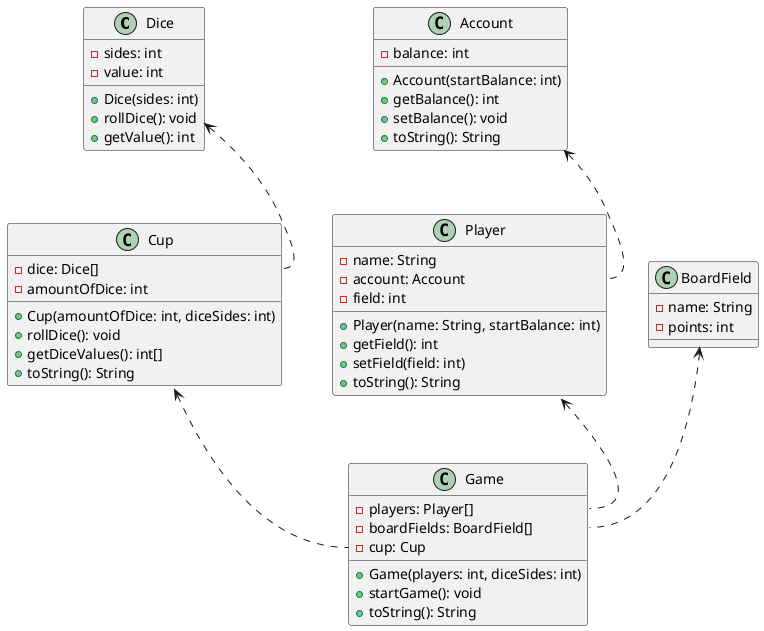 /'
https://plantuml.com/class-diagram
https://www.visual-paradigm.com/guide/uml-unified-modeling-language/uml-class-diagram-tutorial/
'/

@startuml class_diagram
class Dice {
    -sides: int
    -value: int
    +Dice(sides: int)
    +rollDice(): void
    +getValue(): int
}

class Cup {
    -dice: Dice[]
    -amountOfDice: int
    +Cup(amountOfDice: int, diceSides: int)
    +rollDice(): void
    +getDiceValues(): int[]
    +toString(): String
}
Dice <.. Cup::dice

class Player {
    -name: String
    -account: Account
    -field: int
    +Player(name: String, startBalance: int)
    +getField(): int
    +setField(field: int)
    +toString(): String
}

class Account {
    -balance: int
    +Account(startBalance: int)
    +getBalance(): int
    +setBalance(): void
    +toString(): String
}
Account <.. Player::account

class BoardField {
    -name: String
    -points: int
}

class Game {
    -players: Player[]
    -boardFields: BoardField[]
    -cup: Cup
    +Game(players: int, diceSides: int)
    +startGame(): void
    +toString(): String
}
BoardField <.. Game::boardFields
Cup <.. Game::cup
Player <.. Game::players

@enduml